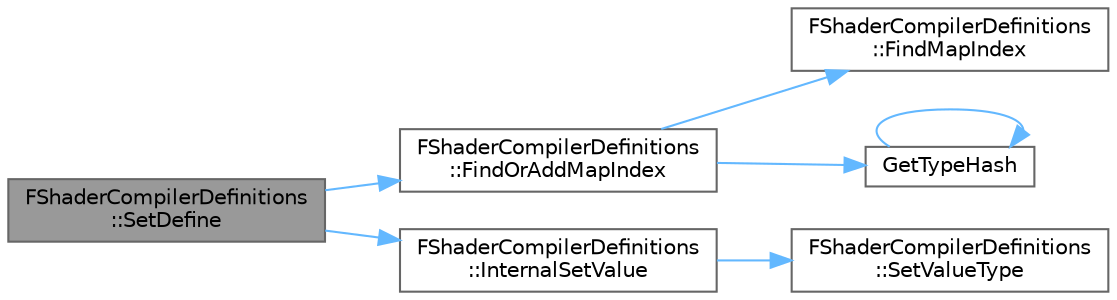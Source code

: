 digraph "FShaderCompilerDefinitions::SetDefine"
{
 // INTERACTIVE_SVG=YES
 // LATEX_PDF_SIZE
  bgcolor="transparent";
  edge [fontname=Helvetica,fontsize=10,labelfontname=Helvetica,labelfontsize=10];
  node [fontname=Helvetica,fontsize=10,shape=box,height=0.2,width=0.4];
  rankdir="LR";
  Node1 [id="Node000001",label="FShaderCompilerDefinitions\l::SetDefine",height=0.2,width=0.4,color="gray40", fillcolor="grey60", style="filled", fontcolor="black",tooltip=" "];
  Node1 -> Node2 [id="edge1_Node000001_Node000002",color="steelblue1",style="solid",tooltip=" "];
  Node2 [id="Node000002",label="FShaderCompilerDefinitions\l::FindOrAddMapIndex",height=0.2,width=0.4,color="grey40", fillcolor="white", style="filled",URL="$d8/d79/classFShaderCompilerDefinitions.html#ae235c1cfbde682e671b972d3b85e76d8",tooltip=" "];
  Node2 -> Node3 [id="edge2_Node000002_Node000003",color="steelblue1",style="solid",tooltip=" "];
  Node3 [id="Node000003",label="FShaderCompilerDefinitions\l::FindMapIndex",height=0.2,width=0.4,color="grey40", fillcolor="white", style="filled",URL="$d8/d79/classFShaderCompilerDefinitions.html#a07bab2805256197c717fe1c1100b1c4e",tooltip=" "];
  Node2 -> Node4 [id="edge3_Node000002_Node000004",color="steelblue1",style="solid",tooltip=" "];
  Node4 [id="Node000004",label="GetTypeHash",height=0.2,width=0.4,color="grey40", fillcolor="white", style="filled",URL="$da/d67/GameplayCue__Types_8h.html#a42de5c90665889198120ab799daf7abe",tooltip=" "];
  Node4 -> Node4 [id="edge4_Node000004_Node000004",color="steelblue1",style="solid",tooltip=" "];
  Node1 -> Node5 [id="edge5_Node000001_Node000005",color="steelblue1",style="solid",tooltip=" "];
  Node5 [id="Node000005",label="FShaderCompilerDefinitions\l::InternalSetValue",height=0.2,width=0.4,color="grey40", fillcolor="white", style="filled",URL="$d8/d79/classFShaderCompilerDefinitions.html#ae7b85573930dd99e8dd89f59dc683a19",tooltip=" "];
  Node5 -> Node6 [id="edge6_Node000005_Node000006",color="steelblue1",style="solid",tooltip=" "];
  Node6 [id="Node000006",label="FShaderCompilerDefinitions\l::SetValueType",height=0.2,width=0.4,color="grey40", fillcolor="white", style="filled",URL="$d8/d79/classFShaderCompilerDefinitions.html#a6fd20a6289de0a9814d942cdad289472",tooltip=" "];
}
